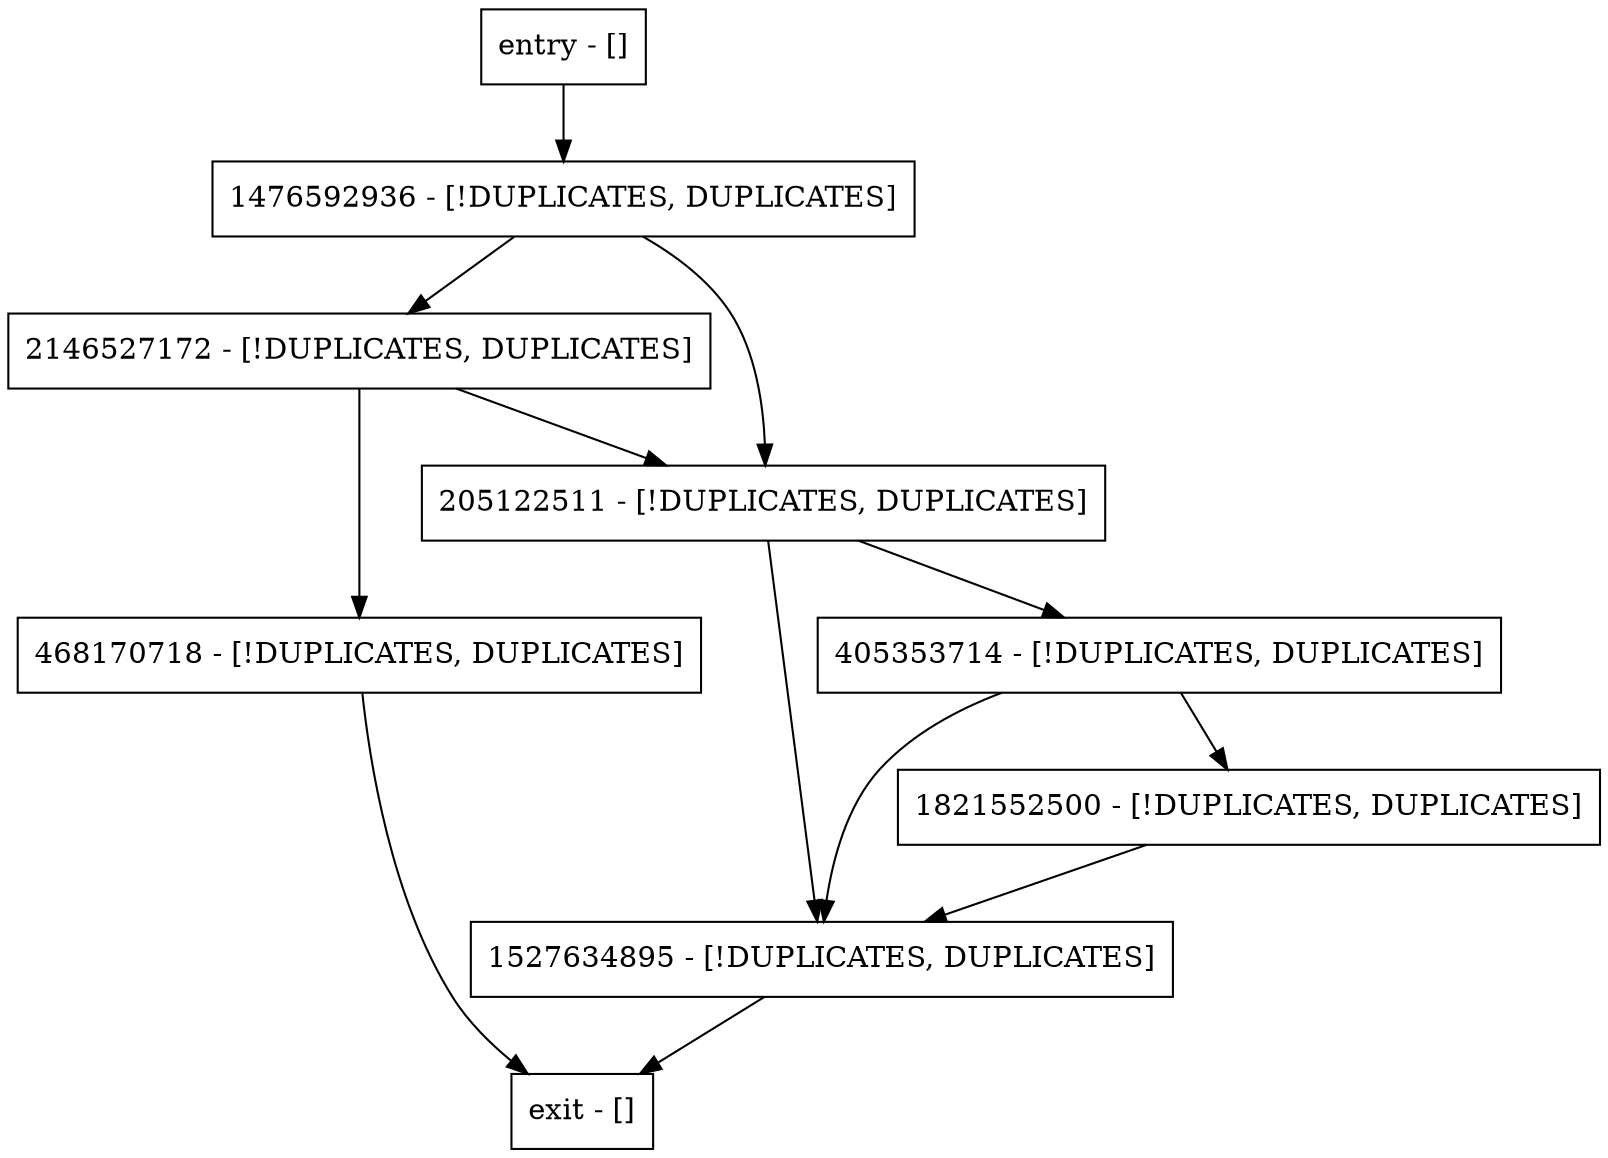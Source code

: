 digraph <init> {
node [shape=record];
entry [label="entry - []"];
exit [label="exit - []"];
1527634895 [label="1527634895 - [!DUPLICATES, DUPLICATES]"];
405353714 [label="405353714 - [!DUPLICATES, DUPLICATES]"];
1476592936 [label="1476592936 - [!DUPLICATES, DUPLICATES]"];
468170718 [label="468170718 - [!DUPLICATES, DUPLICATES]"];
2146527172 [label="2146527172 - [!DUPLICATES, DUPLICATES]"];
205122511 [label="205122511 - [!DUPLICATES, DUPLICATES]"];
1821552500 [label="1821552500 - [!DUPLICATES, DUPLICATES]"];
entry;
exit;
entry -> 1476592936;
1527634895 -> exit;
405353714 -> 1527634895;
405353714 -> 1821552500;
1476592936 -> 2146527172;
1476592936 -> 205122511;
468170718 -> exit;
2146527172 -> 468170718;
2146527172 -> 205122511;
205122511 -> 1527634895;
205122511 -> 405353714;
1821552500 -> 1527634895;
}
